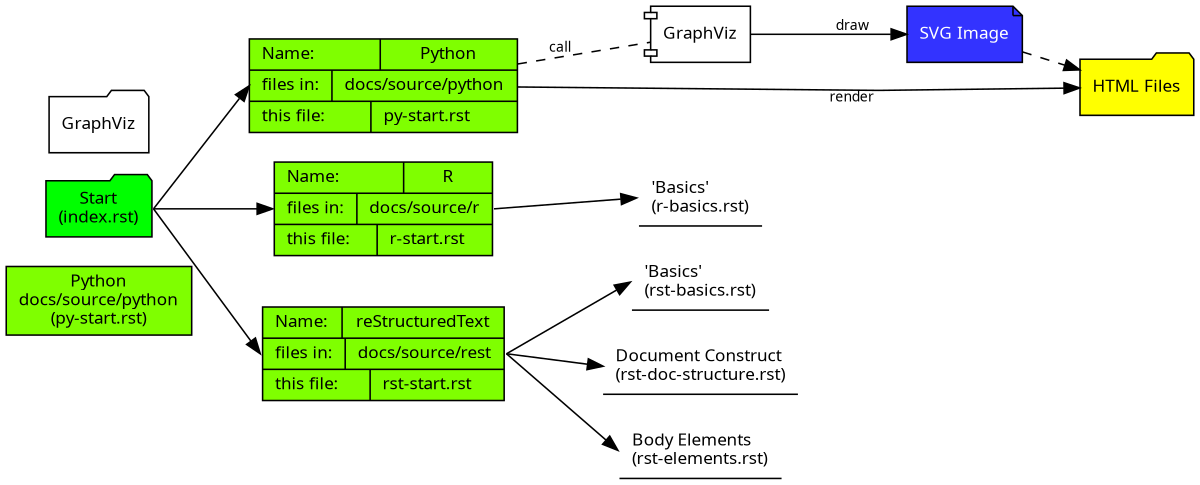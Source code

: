 

digraph "sphinx-ext-graphviz"
{
size = "8,6";
rankdir = "LR";
splines = "false";
graph [fontname="Verdana", fontsize="11"];
node [fontname="Verdana", fontsize="11"];
edge [fontname="Sans", fontsize="9"];

py1  [
         shape     = "record",
         label     = "Python\ndocs/source/python\n(py-start.rst)",
         fillcolor = chartreuse,
         style     = filled,
         href      = "https://www.sphinx-doc.org/",
         target    = "_blank"
      ];

py [
      shape     = "record",
      label     = "{Name:\l|Python}|{files in:\l|docs/source/python\l}|{this
                  file:\l|py-start.rst\l}",
      fillcolor = chartreuse,
      style     = filled,
   ]

r [
      shape     = "record",
      label     = "{Name:\l|R}|{files in:\l|docs/source/r\l}|{this
                  file:\l|r-start.rst\l}",
      fillcolor = chartreuse,
      style     = filled,
   ]

RBasics  [
            label="'Basics'\l(r-basics.rst)",
            shape="underline",
         ];

rest [
      shape     = "record",
      label     = "{Name:\l|reStructuredText}|{files in:\l|docs/source/rest\l}|{this file:\l|rst-start.rst\l}",
      fillcolor = chartreuse,
      style     = filled,
   ]

dot   [
         label="GraphViz",
         shape="component",
         href="https://www.graphviz.org/",
         target="_blank"
      ];

basics   [
            label="GraphViz",
            shape="folder",
            href="https://www.graphviz.org/",
            target="_blank"
         ];

docs  [
         label="Start\n(index.rst)",
         shape="folder",
         fillcolor=green,
         style=filled
      ];

RestBasics  [
               label="'Basics'\l(rst-basics.rst)",
               shape="underline",
            ];

RestDocStruct  [
                  label="Document Construct\l(rst-doc-structure.rst)",
                  shape="underline",
               ];

RestElements   [
                  label="Body Elements\l(rst-elements.rst)",
                  shape="underline",
               ];

svg_file [
            label="SVG Image",
            shape="note",
            fontcolor=white,
            fillcolor="#3333ff",
            style=filled
         ];

html_files  [
               label="HTML Files",
               shape="folder",
               fillcolor=yellow,
               style=filled];

{rank = same; py r rest;}

docs -> py [tailport="e", headport="w"];
docs -> r [tailport="e", headport="w"];
docs -> rest [tailport="e", headport="w"];

py -> dot [label=" call ", style=dashed, arrowhead=none];
dot -> svg_file [label=" draw "];
py -> html_files [label=" render "];

r -> RBasics [tailport="e", headport="w"];

rest -> RestBasics [tailport="e", headport="w"];
rest -> RestDocStruct [tailport="e", headport="w"];
rest -> RestElements [tailport="e", headport="w"];
svg_file -> html_files [style=dashed];
}